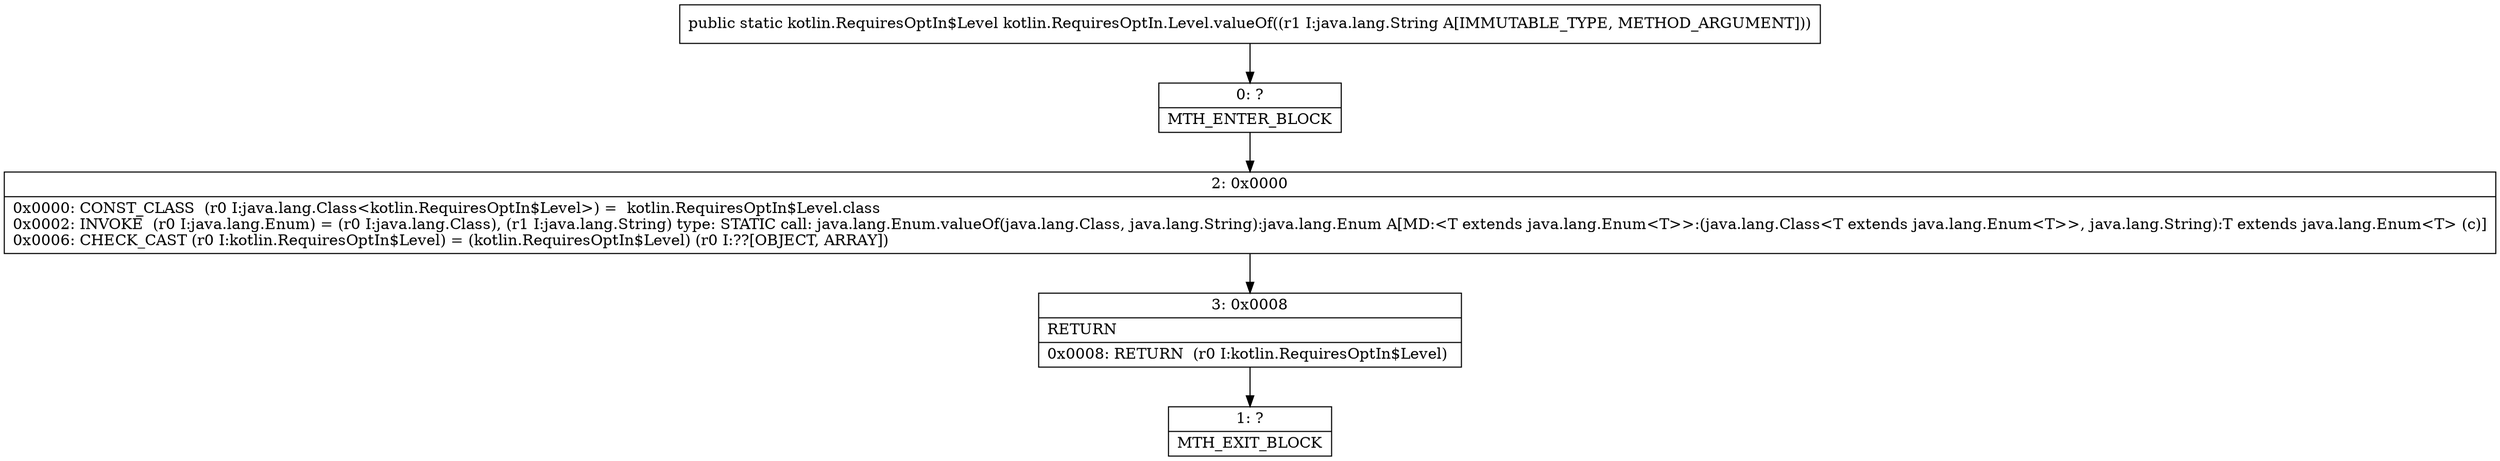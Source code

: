 digraph "CFG forkotlin.RequiresOptIn.Level.valueOf(Ljava\/lang\/String;)Lkotlin\/RequiresOptIn$Level;" {
Node_0 [shape=record,label="{0\:\ ?|MTH_ENTER_BLOCK\l}"];
Node_2 [shape=record,label="{2\:\ 0x0000|0x0000: CONST_CLASS  (r0 I:java.lang.Class\<kotlin.RequiresOptIn$Level\>) =  kotlin.RequiresOptIn$Level.class \l0x0002: INVOKE  (r0 I:java.lang.Enum) = (r0 I:java.lang.Class), (r1 I:java.lang.String) type: STATIC call: java.lang.Enum.valueOf(java.lang.Class, java.lang.String):java.lang.Enum A[MD:\<T extends java.lang.Enum\<T\>\>:(java.lang.Class\<T extends java.lang.Enum\<T\>\>, java.lang.String):T extends java.lang.Enum\<T\> (c)]\l0x0006: CHECK_CAST (r0 I:kotlin.RequiresOptIn$Level) = (kotlin.RequiresOptIn$Level) (r0 I:??[OBJECT, ARRAY]) \l}"];
Node_3 [shape=record,label="{3\:\ 0x0008|RETURN\l|0x0008: RETURN  (r0 I:kotlin.RequiresOptIn$Level) \l}"];
Node_1 [shape=record,label="{1\:\ ?|MTH_EXIT_BLOCK\l}"];
MethodNode[shape=record,label="{public static kotlin.RequiresOptIn$Level kotlin.RequiresOptIn.Level.valueOf((r1 I:java.lang.String A[IMMUTABLE_TYPE, METHOD_ARGUMENT])) }"];
MethodNode -> Node_0;Node_0 -> Node_2;
Node_2 -> Node_3;
Node_3 -> Node_1;
}


